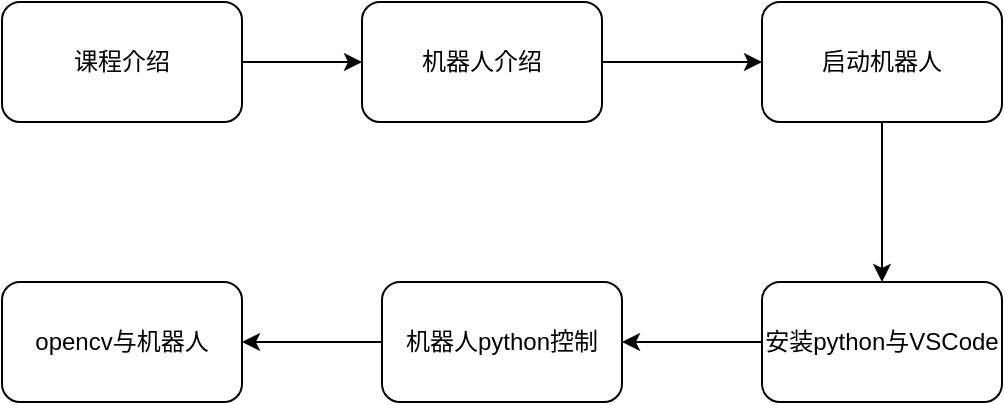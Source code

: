 <mxfile version="28.0.6">
  <diagram name="第 1 页" id="hd6iMZ_119r6rgtWcIAV">
    <mxGraphModel dx="781" dy="595" grid="1" gridSize="10" guides="1" tooltips="1" connect="1" arrows="1" fold="1" page="1" pageScale="1" pageWidth="827" pageHeight="1169" math="0" shadow="0">
      <root>
        <mxCell id="0" />
        <mxCell id="1" parent="0" />
        <mxCell id="27x1z8VLLuhbYRWkRL3_-3" value="" style="edgeStyle=orthogonalEdgeStyle;rounded=0;orthogonalLoop=1;jettySize=auto;html=1;" edge="1" parent="1" source="27x1z8VLLuhbYRWkRL3_-1" target="27x1z8VLLuhbYRWkRL3_-2">
          <mxGeometry relative="1" as="geometry" />
        </mxCell>
        <mxCell id="27x1z8VLLuhbYRWkRL3_-1" value="课程介绍" style="rounded=1;whiteSpace=wrap;html=1;" vertex="1" parent="1">
          <mxGeometry x="130" y="150" width="120" height="60" as="geometry" />
        </mxCell>
        <mxCell id="27x1z8VLLuhbYRWkRL3_-5" value="" style="edgeStyle=orthogonalEdgeStyle;rounded=0;orthogonalLoop=1;jettySize=auto;html=1;" edge="1" parent="1" source="27x1z8VLLuhbYRWkRL3_-2" target="27x1z8VLLuhbYRWkRL3_-4">
          <mxGeometry relative="1" as="geometry" />
        </mxCell>
        <mxCell id="27x1z8VLLuhbYRWkRL3_-2" value="机器人介绍" style="whiteSpace=wrap;html=1;rounded=1;" vertex="1" parent="1">
          <mxGeometry x="310" y="150" width="120" height="60" as="geometry" />
        </mxCell>
        <mxCell id="27x1z8VLLuhbYRWkRL3_-7" value="" style="edgeStyle=orthogonalEdgeStyle;rounded=0;orthogonalLoop=1;jettySize=auto;html=1;" edge="1" parent="1" source="27x1z8VLLuhbYRWkRL3_-4" target="27x1z8VLLuhbYRWkRL3_-6">
          <mxGeometry relative="1" as="geometry" />
        </mxCell>
        <mxCell id="27x1z8VLLuhbYRWkRL3_-4" value="启动机器人" style="whiteSpace=wrap;html=1;rounded=1;" vertex="1" parent="1">
          <mxGeometry x="510" y="150" width="120" height="60" as="geometry" />
        </mxCell>
        <mxCell id="27x1z8VLLuhbYRWkRL3_-9" value="" style="edgeStyle=orthogonalEdgeStyle;rounded=0;orthogonalLoop=1;jettySize=auto;html=1;" edge="1" parent="1" source="27x1z8VLLuhbYRWkRL3_-6" target="27x1z8VLLuhbYRWkRL3_-8">
          <mxGeometry relative="1" as="geometry" />
        </mxCell>
        <mxCell id="27x1z8VLLuhbYRWkRL3_-6" value="安装python与VSCode" style="whiteSpace=wrap;html=1;rounded=1;" vertex="1" parent="1">
          <mxGeometry x="510" y="290" width="120" height="60" as="geometry" />
        </mxCell>
        <mxCell id="27x1z8VLLuhbYRWkRL3_-11" value="" style="edgeStyle=orthogonalEdgeStyle;rounded=0;orthogonalLoop=1;jettySize=auto;html=1;" edge="1" parent="1" source="27x1z8VLLuhbYRWkRL3_-8" target="27x1z8VLLuhbYRWkRL3_-10">
          <mxGeometry relative="1" as="geometry" />
        </mxCell>
        <mxCell id="27x1z8VLLuhbYRWkRL3_-8" value="机器人python控制" style="whiteSpace=wrap;html=1;rounded=1;" vertex="1" parent="1">
          <mxGeometry x="320" y="290" width="120" height="60" as="geometry" />
        </mxCell>
        <mxCell id="27x1z8VLLuhbYRWkRL3_-10" value="opencv与机器人" style="whiteSpace=wrap;html=1;rounded=1;" vertex="1" parent="1">
          <mxGeometry x="130" y="290" width="120" height="60" as="geometry" />
        </mxCell>
      </root>
    </mxGraphModel>
  </diagram>
</mxfile>
